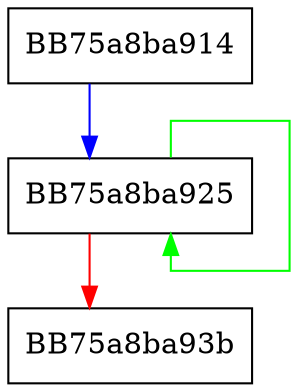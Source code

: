 digraph parse_digits {
  node [shape="box"];
  graph [splines=ortho];
  BB75a8ba914 -> BB75a8ba925 [color="blue"];
  BB75a8ba925 -> BB75a8ba925 [color="green"];
  BB75a8ba925 -> BB75a8ba93b [color="red"];
}